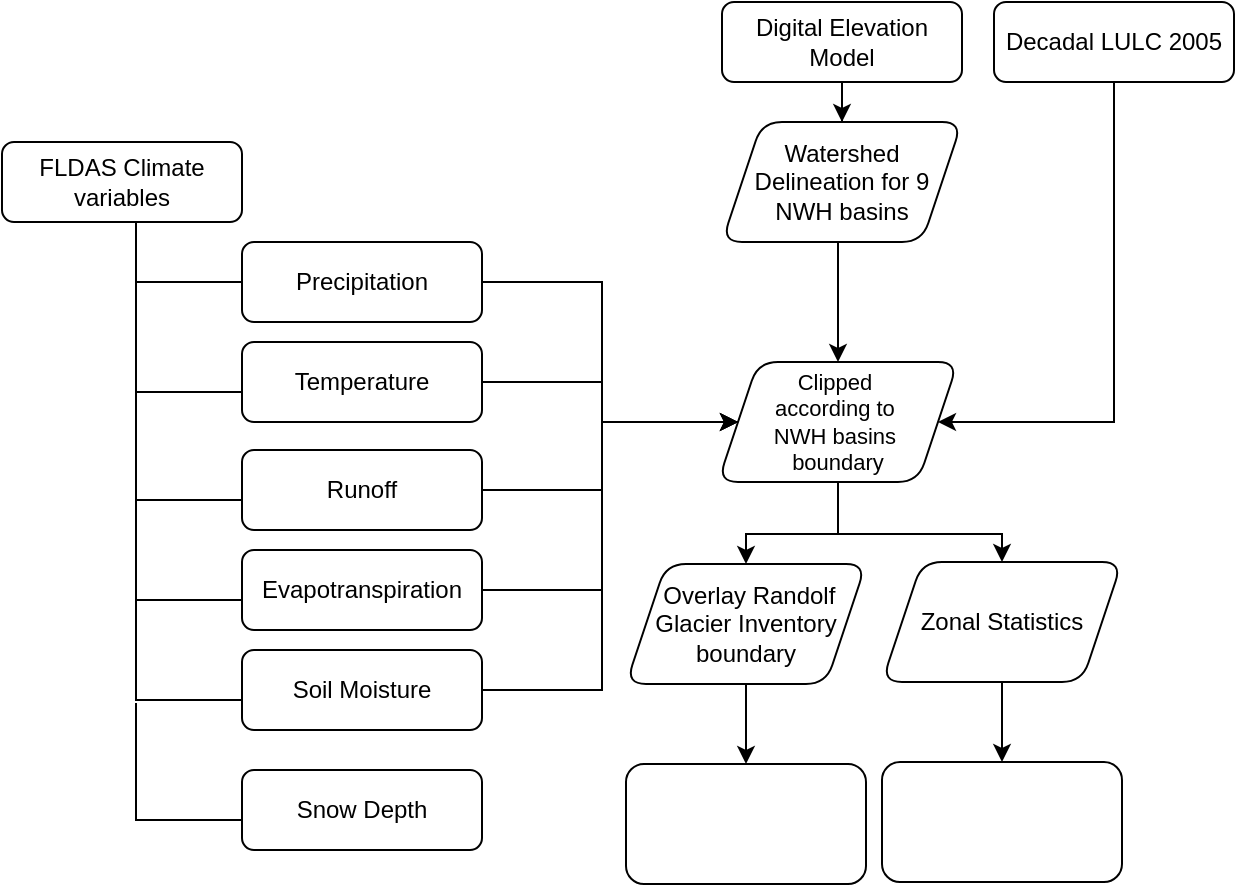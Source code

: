 <mxfile version="24.7.4">
  <diagram name="Page-1" id="QUtDIccSRgERD6ln696T">
    <mxGraphModel dx="1114" dy="600" grid="1" gridSize="10" guides="1" tooltips="1" connect="1" arrows="1" fold="1" page="1" pageScale="1" pageWidth="850" pageHeight="1100" math="0" shadow="0">
      <root>
        <mxCell id="0" />
        <mxCell id="1" parent="0" />
        <mxCell id="07gmpoXII292DJnsWcgK-1" value="FLDAS Climate variables" style="rounded=1;whiteSpace=wrap;html=1;fontSize=12;glass=0;strokeWidth=1;shadow=0;" vertex="1" parent="1">
          <mxGeometry x="54" y="194" width="120" height="40" as="geometry" />
        </mxCell>
        <mxCell id="07gmpoXII292DJnsWcgK-2" value="" style="shape=partialRectangle;whiteSpace=wrap;html=1;bottom=0;right=0;fillColor=none;rotation=-90;" vertex="1" parent="1">
          <mxGeometry x="136" y="219" width="30" height="60" as="geometry" />
        </mxCell>
        <mxCell id="07gmpoXII292DJnsWcgK-3" style="edgeStyle=orthogonalEdgeStyle;rounded=0;orthogonalLoop=1;jettySize=auto;html=1;entryX=0;entryY=0.5;entryDx=0;entryDy=0;" edge="1" parent="1" source="07gmpoXII292DJnsWcgK-4" target="07gmpoXII292DJnsWcgK-21">
          <mxGeometry relative="1" as="geometry">
            <mxPoint x="424" y="364" as="targetPoint" />
            <Array as="points">
              <mxPoint x="354" y="264" />
              <mxPoint x="354" y="334" />
            </Array>
          </mxGeometry>
        </mxCell>
        <mxCell id="07gmpoXII292DJnsWcgK-4" value="Precipitation" style="rounded=1;whiteSpace=wrap;html=1;fontSize=12;glass=0;strokeWidth=1;shadow=0;" vertex="1" parent="1">
          <mxGeometry x="174" y="244" width="120" height="40" as="geometry" />
        </mxCell>
        <mxCell id="07gmpoXII292DJnsWcgK-5" value="" style="shape=partialRectangle;whiteSpace=wrap;html=1;bottom=0;right=0;fillColor=none;rotation=-90;" vertex="1" parent="1">
          <mxGeometry x="122" y="260" width="58" height="60" as="geometry" />
        </mxCell>
        <mxCell id="07gmpoXII292DJnsWcgK-6" value="Temperature" style="rounded=1;whiteSpace=wrap;html=1;fontSize=12;glass=0;strokeWidth=1;shadow=0;" vertex="1" parent="1">
          <mxGeometry x="174" y="294" width="120" height="40" as="geometry" />
        </mxCell>
        <mxCell id="07gmpoXII292DJnsWcgK-7" value="" style="shape=partialRectangle;whiteSpace=wrap;html=1;bottom=0;right=0;fillColor=none;rotation=-90;" vertex="1" parent="1">
          <mxGeometry x="122" y="314" width="58" height="60" as="geometry" />
        </mxCell>
        <mxCell id="07gmpoXII292DJnsWcgK-8" style="edgeStyle=orthogonalEdgeStyle;rounded=0;orthogonalLoop=1;jettySize=auto;html=1;" edge="1" parent="1" source="07gmpoXII292DJnsWcgK-9" target="07gmpoXII292DJnsWcgK-21">
          <mxGeometry relative="1" as="geometry">
            <Array as="points">
              <mxPoint x="354" y="368" />
              <mxPoint x="354" y="334" />
            </Array>
          </mxGeometry>
        </mxCell>
        <mxCell id="07gmpoXII292DJnsWcgK-9" value="Runoff" style="rounded=1;whiteSpace=wrap;html=1;fontSize=12;glass=0;strokeWidth=1;shadow=0;" vertex="1" parent="1">
          <mxGeometry x="174" y="348" width="120" height="40" as="geometry" />
        </mxCell>
        <mxCell id="07gmpoXII292DJnsWcgK-10" value="" style="shape=partialRectangle;whiteSpace=wrap;html=1;bottom=0;right=0;fillColor=none;rotation=-90;" vertex="1" parent="1">
          <mxGeometry x="122" y="364" width="58" height="60" as="geometry" />
        </mxCell>
        <mxCell id="07gmpoXII292DJnsWcgK-11" style="edgeStyle=orthogonalEdgeStyle;rounded=0;orthogonalLoop=1;jettySize=auto;html=1;" edge="1" parent="1" source="07gmpoXII292DJnsWcgK-12">
          <mxGeometry relative="1" as="geometry">
            <mxPoint x="464" y="334" as="targetPoint" />
            <Array as="points">
              <mxPoint x="354" y="418" />
              <mxPoint x="354" y="334" />
            </Array>
          </mxGeometry>
        </mxCell>
        <mxCell id="07gmpoXII292DJnsWcgK-12" value="Evapotranspiration" style="rounded=1;whiteSpace=wrap;html=1;fontSize=12;glass=0;strokeWidth=1;shadow=0;" vertex="1" parent="1">
          <mxGeometry x="174" y="398" width="120" height="40" as="geometry" />
        </mxCell>
        <mxCell id="07gmpoXII292DJnsWcgK-13" value="" style="shape=partialRectangle;whiteSpace=wrap;html=1;bottom=0;right=0;fillColor=none;rotation=-90;" vertex="1" parent="1">
          <mxGeometry x="122" y="414" width="58" height="60" as="geometry" />
        </mxCell>
        <mxCell id="07gmpoXII292DJnsWcgK-14" style="edgeStyle=orthogonalEdgeStyle;rounded=0;orthogonalLoop=1;jettySize=auto;html=1;" edge="1" parent="1" source="07gmpoXII292DJnsWcgK-15">
          <mxGeometry relative="1" as="geometry">
            <mxPoint x="464" y="334" as="targetPoint" />
            <Array as="points">
              <mxPoint x="354" y="468" />
              <mxPoint x="354" y="334" />
            </Array>
          </mxGeometry>
        </mxCell>
        <mxCell id="07gmpoXII292DJnsWcgK-15" value="Soil Moisture" style="rounded=1;whiteSpace=wrap;html=1;fontSize=12;glass=0;strokeWidth=1;shadow=0;" vertex="1" parent="1">
          <mxGeometry x="174" y="448" width="120" height="40" as="geometry" />
        </mxCell>
        <mxCell id="07gmpoXII292DJnsWcgK-16" value="" style="edgeStyle=orthogonalEdgeStyle;rounded=0;orthogonalLoop=1;jettySize=auto;html=1;" edge="1" parent="1" source="07gmpoXII292DJnsWcgK-17" target="07gmpoXII292DJnsWcgK-19">
          <mxGeometry relative="1" as="geometry" />
        </mxCell>
        <mxCell id="07gmpoXII292DJnsWcgK-17" value="Digital Elevation Model" style="rounded=1;whiteSpace=wrap;html=1;fontSize=12;glass=0;strokeWidth=1;shadow=0;" vertex="1" parent="1">
          <mxGeometry x="414" y="124" width="120" height="40" as="geometry" />
        </mxCell>
        <mxCell id="07gmpoXII292DJnsWcgK-18" value="" style="edgeStyle=orthogonalEdgeStyle;rounded=0;orthogonalLoop=1;jettySize=auto;html=1;" edge="1" parent="1" source="07gmpoXII292DJnsWcgK-19" target="07gmpoXII292DJnsWcgK-21">
          <mxGeometry relative="1" as="geometry">
            <Array as="points">
              <mxPoint x="472" y="264" />
              <mxPoint x="472" y="264" />
            </Array>
          </mxGeometry>
        </mxCell>
        <mxCell id="07gmpoXII292DJnsWcgK-19" value="Watershed Delineation for 9 NWH basins" style="shape=parallelogram;perimeter=parallelogramPerimeter;whiteSpace=wrap;html=1;fixedSize=1;rounded=1;glass=0;strokeWidth=1;shadow=0;" vertex="1" parent="1">
          <mxGeometry x="414" y="184" width="120" height="60" as="geometry" />
        </mxCell>
        <mxCell id="07gmpoXII292DJnsWcgK-20" value="" style="edgeStyle=orthogonalEdgeStyle;rounded=0;orthogonalLoop=1;jettySize=auto;html=1;" edge="1" parent="1" source="07gmpoXII292DJnsWcgK-21" target="07gmpoXII292DJnsWcgK-24">
          <mxGeometry relative="1" as="geometry">
            <Array as="points">
              <mxPoint x="472" y="390" />
              <mxPoint x="554" y="390" />
            </Array>
          </mxGeometry>
        </mxCell>
        <mxCell id="07gmpoXII292DJnsWcgK-21" value="&lt;font style=&quot;font-size: 11px;&quot;&gt;Clipped&amp;nbsp;&lt;/font&gt;&lt;div style=&quot;font-size: 11px;&quot;&gt;&lt;font style=&quot;font-size: 11px;&quot;&gt;according to&amp;nbsp;&lt;/font&gt;&lt;/div&gt;&lt;div style=&quot;font-size: 11px;&quot;&gt;&lt;font style=&quot;font-size: 11px;&quot;&gt;NWH basins&amp;nbsp;&lt;/font&gt;&lt;/div&gt;&lt;div style=&quot;font-size: 11px;&quot;&gt;&lt;font style=&quot;font-size: 11px;&quot;&gt;boundary&lt;/font&gt;&lt;/div&gt;" style="shape=parallelogram;perimeter=parallelogramPerimeter;whiteSpace=wrap;html=1;fixedSize=1;rounded=1;glass=0;strokeWidth=1;shadow=0;fontSize=11;" vertex="1" parent="1">
          <mxGeometry x="412" y="304" width="120" height="60" as="geometry" />
        </mxCell>
        <mxCell id="07gmpoXII292DJnsWcgK-22" style="edgeStyle=orthogonalEdgeStyle;rounded=0;orthogonalLoop=1;jettySize=auto;html=1;entryX=0;entryY=0.5;entryDx=0;entryDy=0;" edge="1" parent="1" target="07gmpoXII292DJnsWcgK-21">
          <mxGeometry relative="1" as="geometry">
            <mxPoint x="414" y="334" as="targetPoint" />
            <mxPoint x="294" y="314" as="sourcePoint" />
            <Array as="points">
              <mxPoint x="354" y="314" />
              <mxPoint x="354" y="334" />
            </Array>
          </mxGeometry>
        </mxCell>
        <mxCell id="07gmpoXII292DJnsWcgK-23" value="" style="edgeStyle=orthogonalEdgeStyle;rounded=0;orthogonalLoop=1;jettySize=auto;html=1;" edge="1" parent="1" source="07gmpoXII292DJnsWcgK-24" target="07gmpoXII292DJnsWcgK-25">
          <mxGeometry relative="1" as="geometry" />
        </mxCell>
        <mxCell id="07gmpoXII292DJnsWcgK-24" value="Zonal Statistics" style="shape=parallelogram;perimeter=parallelogramPerimeter;whiteSpace=wrap;html=1;fixedSize=1;rounded=1;glass=0;strokeWidth=1;shadow=0;" vertex="1" parent="1">
          <mxGeometry x="494" y="404" width="120" height="60" as="geometry" />
        </mxCell>
        <mxCell id="07gmpoXII292DJnsWcgK-25" value="" style="whiteSpace=wrap;html=1;rounded=1;glass=0;strokeWidth=1;shadow=0;" vertex="1" parent="1">
          <mxGeometry x="494" y="504" width="120" height="60" as="geometry" />
        </mxCell>
        <mxCell id="07gmpoXII292DJnsWcgK-26" value="" style="shape=partialRectangle;whiteSpace=wrap;html=1;bottom=0;right=0;fillColor=none;rotation=-90;" vertex="1" parent="1">
          <mxGeometry x="122" y="474" width="58" height="60" as="geometry" />
        </mxCell>
        <mxCell id="07gmpoXII292DJnsWcgK-27" value="Snow Depth" style="rounded=1;whiteSpace=wrap;html=1;fontSize=12;glass=0;strokeWidth=1;shadow=0;" vertex="1" parent="1">
          <mxGeometry x="174" y="508" width="120" height="40" as="geometry" />
        </mxCell>
        <mxCell id="07gmpoXII292DJnsWcgK-28" style="edgeStyle=orthogonalEdgeStyle;rounded=0;orthogonalLoop=1;jettySize=auto;html=1;entryX=1;entryY=0.5;entryDx=0;entryDy=0;" edge="1" parent="1" source="07gmpoXII292DJnsWcgK-29" target="07gmpoXII292DJnsWcgK-21">
          <mxGeometry relative="1" as="geometry">
            <Array as="points">
              <mxPoint x="610" y="334" />
            </Array>
          </mxGeometry>
        </mxCell>
        <mxCell id="07gmpoXII292DJnsWcgK-29" value="Decadal LULC 2005" style="rounded=1;whiteSpace=wrap;html=1;fontSize=12;glass=0;strokeWidth=1;shadow=0;" vertex="1" parent="1">
          <mxGeometry x="550" y="124" width="120" height="40" as="geometry" />
        </mxCell>
        <mxCell id="07gmpoXII292DJnsWcgK-30" value="" style="edgeStyle=orthogonalEdgeStyle;rounded=0;orthogonalLoop=1;jettySize=auto;html=1;" edge="1" parent="1" source="07gmpoXII292DJnsWcgK-31" target="07gmpoXII292DJnsWcgK-32">
          <mxGeometry relative="1" as="geometry" />
        </mxCell>
        <mxCell id="07gmpoXII292DJnsWcgK-31" value="&amp;nbsp;Overlay Randolf Glacier Inventory boundary" style="shape=parallelogram;perimeter=parallelogramPerimeter;whiteSpace=wrap;html=1;fixedSize=1;rounded=1;glass=0;strokeWidth=1;shadow=0;" vertex="1" parent="1">
          <mxGeometry x="366" y="405" width="120" height="60" as="geometry" />
        </mxCell>
        <mxCell id="07gmpoXII292DJnsWcgK-32" value="" style="whiteSpace=wrap;html=1;rounded=1;glass=0;strokeWidth=1;shadow=0;" vertex="1" parent="1">
          <mxGeometry x="366" y="505" width="120" height="60" as="geometry" />
        </mxCell>
        <mxCell id="07gmpoXII292DJnsWcgK-33" value="" style="edgeStyle=orthogonalEdgeStyle;rounded=0;orthogonalLoop=1;jettySize=auto;html=1;entryX=0.5;entryY=0;entryDx=0;entryDy=0;exitX=0.5;exitY=1;exitDx=0;exitDy=0;" edge="1" parent="1" source="07gmpoXII292DJnsWcgK-21" target="07gmpoXII292DJnsWcgK-31">
          <mxGeometry relative="1" as="geometry">
            <mxPoint x="470" y="380" as="sourcePoint" />
            <mxPoint x="564" y="414" as="targetPoint" />
            <Array as="points">
              <mxPoint x="472" y="390" />
              <mxPoint x="426" y="390" />
            </Array>
          </mxGeometry>
        </mxCell>
      </root>
    </mxGraphModel>
  </diagram>
</mxfile>

